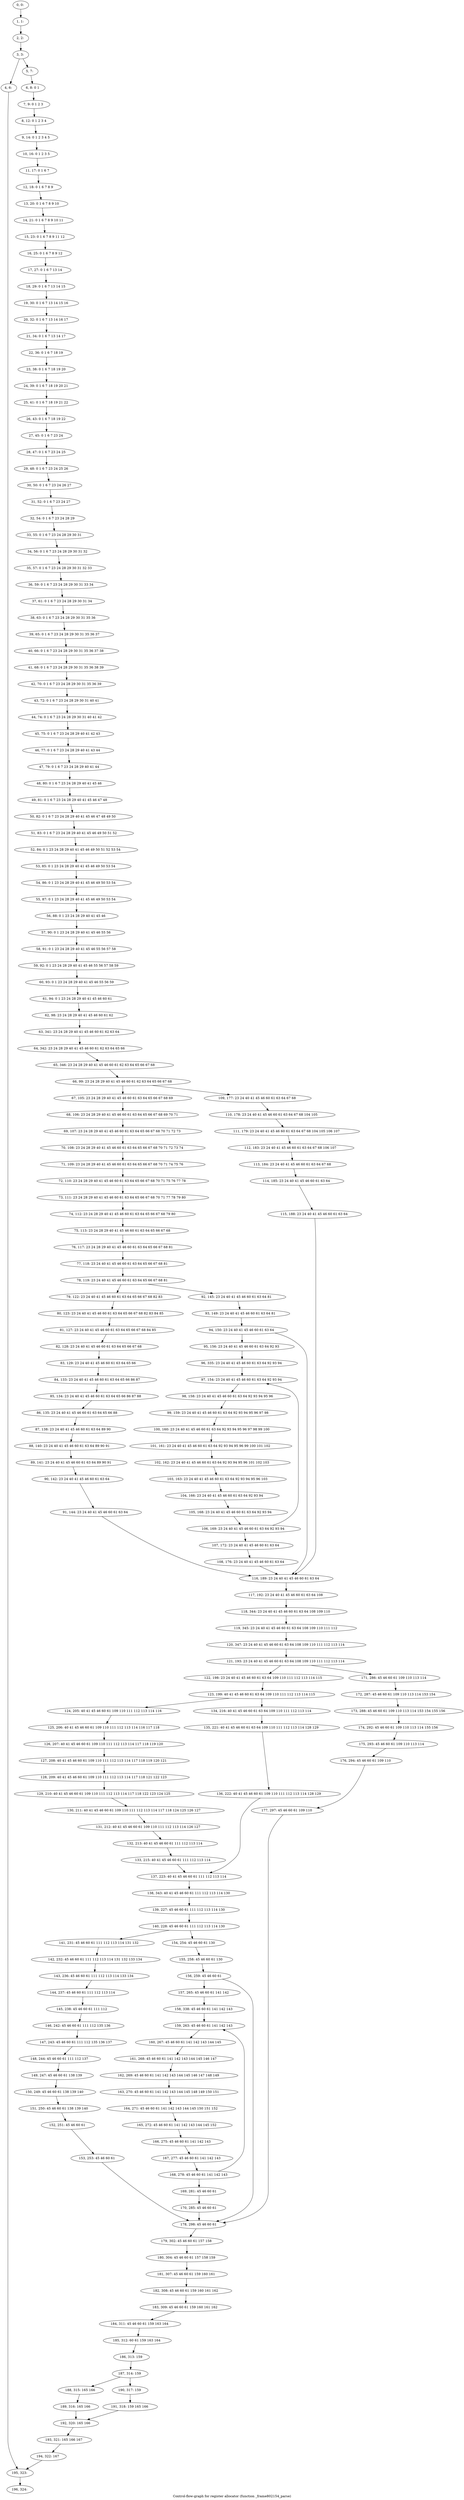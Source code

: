 digraph G {
graph [label="Control-flow-graph for register allocator (function _frame802154_parse)"]
0[label="0, 0: "];
1[label="1, 1: "];
2[label="2, 2: "];
3[label="3, 3: "];
4[label="4, 6: "];
5[label="5, 7: "];
6[label="6, 8: 0 1 "];
7[label="7, 9: 0 1 2 3 "];
8[label="8, 12: 0 1 2 3 4 "];
9[label="9, 14: 0 1 2 3 4 5 "];
10[label="10, 16: 0 1 2 3 5 "];
11[label="11, 17: 0 1 6 7 "];
12[label="12, 18: 0 1 6 7 8 9 "];
13[label="13, 20: 0 1 6 7 8 9 10 "];
14[label="14, 21: 0 1 6 7 8 9 10 11 "];
15[label="15, 23: 0 1 6 7 8 9 11 12 "];
16[label="16, 25: 0 1 6 7 8 9 12 "];
17[label="17, 27: 0 1 6 7 13 14 "];
18[label="18, 29: 0 1 6 7 13 14 15 "];
19[label="19, 30: 0 1 6 7 13 14 15 16 "];
20[label="20, 32: 0 1 6 7 13 14 16 17 "];
21[label="21, 34: 0 1 6 7 13 14 17 "];
22[label="22, 36: 0 1 6 7 18 19 "];
23[label="23, 38: 0 1 6 7 18 19 20 "];
24[label="24, 39: 0 1 6 7 18 19 20 21 "];
25[label="25, 41: 0 1 6 7 18 19 21 22 "];
26[label="26, 43: 0 1 6 7 18 19 22 "];
27[label="27, 45: 0 1 6 7 23 24 "];
28[label="28, 47: 0 1 6 7 23 24 25 "];
29[label="29, 48: 0 1 6 7 23 24 25 26 "];
30[label="30, 50: 0 1 6 7 23 24 26 27 "];
31[label="31, 52: 0 1 6 7 23 24 27 "];
32[label="32, 54: 0 1 6 7 23 24 28 29 "];
33[label="33, 55: 0 1 6 7 23 24 28 29 30 31 "];
34[label="34, 56: 0 1 6 7 23 24 28 29 30 31 32 "];
35[label="35, 57: 0 1 6 7 23 24 28 29 30 31 32 33 "];
36[label="36, 59: 0 1 6 7 23 24 28 29 30 31 33 34 "];
37[label="37, 61: 0 1 6 7 23 24 28 29 30 31 34 "];
38[label="38, 63: 0 1 6 7 23 24 28 29 30 31 35 36 "];
39[label="39, 65: 0 1 6 7 23 24 28 29 30 31 35 36 37 "];
40[label="40, 66: 0 1 6 7 23 24 28 29 30 31 35 36 37 38 "];
41[label="41, 68: 0 1 6 7 23 24 28 29 30 31 35 36 38 39 "];
42[label="42, 70: 0 1 6 7 23 24 28 29 30 31 35 36 39 "];
43[label="43, 72: 0 1 6 7 23 24 28 29 30 31 40 41 "];
44[label="44, 74: 0 1 6 7 23 24 28 29 30 31 40 41 42 "];
45[label="45, 75: 0 1 6 7 23 24 28 29 40 41 42 43 "];
46[label="46, 77: 0 1 6 7 23 24 28 29 40 41 43 44 "];
47[label="47, 79: 0 1 6 7 23 24 28 29 40 41 44 "];
48[label="48, 80: 0 1 6 7 23 24 28 29 40 41 45 46 "];
49[label="49, 81: 0 1 6 7 23 24 28 29 40 41 45 46 47 48 "];
50[label="50, 82: 0 1 6 7 23 24 28 29 40 41 45 46 47 48 49 50 "];
51[label="51, 83: 0 1 6 7 23 24 28 29 40 41 45 46 49 50 51 52 "];
52[label="52, 84: 0 1 23 24 28 29 40 41 45 46 49 50 51 52 53 54 "];
53[label="53, 85: 0 1 23 24 28 29 40 41 45 46 49 50 53 54 "];
54[label="54, 86: 0 1 23 24 28 29 40 41 45 46 49 50 53 54 "];
55[label="55, 87: 0 1 23 24 28 29 40 41 45 46 49 50 53 54 "];
56[label="56, 88: 0 1 23 24 28 29 40 41 45 46 "];
57[label="57, 90: 0 1 23 24 28 29 40 41 45 46 55 56 "];
58[label="58, 91: 0 1 23 24 28 29 40 41 45 46 55 56 57 58 "];
59[label="59, 92: 0 1 23 24 28 29 40 41 45 46 55 56 57 58 59 "];
60[label="60, 93: 0 1 23 24 28 29 40 41 45 46 55 56 59 "];
61[label="61, 94: 0 1 23 24 28 29 40 41 45 46 60 61 "];
62[label="62, 98: 23 24 28 29 40 41 45 46 60 61 62 "];
63[label="63, 341: 23 24 28 29 40 41 45 46 60 61 62 63 64 "];
64[label="64, 342: 23 24 28 29 40 41 45 46 60 61 62 63 64 65 66 "];
65[label="65, 346: 23 24 28 29 40 41 45 46 60 61 62 63 64 65 66 67 68 "];
66[label="66, 99: 23 24 28 29 40 41 45 46 60 61 62 63 64 65 66 67 68 "];
67[label="67, 105: 23 24 28 29 40 41 45 46 60 61 63 64 65 66 67 68 69 "];
68[label="68, 106: 23 24 28 29 40 41 45 46 60 61 63 64 65 66 67 68 69 70 71 "];
69[label="69, 107: 23 24 28 29 40 41 45 46 60 61 63 64 65 66 67 68 70 71 72 73 "];
70[label="70, 108: 23 24 28 29 40 41 45 46 60 61 63 64 65 66 67 68 70 71 72 73 74 "];
71[label="71, 109: 23 24 28 29 40 41 45 46 60 61 63 64 65 66 67 68 70 71 74 75 76 "];
72[label="72, 110: 23 24 28 29 40 41 45 46 60 61 63 64 65 66 67 68 70 71 75 76 77 78 "];
73[label="73, 111: 23 24 28 29 40 41 45 46 60 61 63 64 65 66 67 68 70 71 77 78 79 80 "];
74[label="74, 112: 23 24 28 29 40 41 45 46 60 61 63 64 65 66 67 68 79 80 "];
75[label="75, 113: 23 24 28 29 40 41 45 46 60 61 63 64 65 66 67 68 "];
76[label="76, 117: 23 24 28 29 40 41 45 46 60 61 63 64 65 66 67 68 81 "];
77[label="77, 118: 23 24 40 41 45 46 60 61 63 64 65 66 67 68 81 "];
78[label="78, 119: 23 24 40 41 45 46 60 61 63 64 65 66 67 68 81 "];
79[label="79, 122: 23 24 40 41 45 46 60 61 63 64 65 66 67 68 82 83 "];
80[label="80, 123: 23 24 40 41 45 46 60 61 63 64 65 66 67 68 82 83 84 85 "];
81[label="81, 127: 23 24 40 41 45 46 60 61 63 64 65 66 67 68 84 85 "];
82[label="82, 128: 23 24 40 41 45 46 60 61 63 64 65 66 67 68 "];
83[label="83, 129: 23 24 40 41 45 46 60 61 63 64 65 66 "];
84[label="84, 133: 23 24 40 41 45 46 60 61 63 64 65 66 86 87 "];
85[label="85, 134: 23 24 40 41 45 46 60 61 63 64 65 66 86 87 88 "];
86[label="86, 135: 23 24 40 41 45 46 60 61 63 64 65 66 88 "];
87[label="87, 138: 23 24 40 41 45 46 60 61 63 64 89 90 "];
88[label="88, 140: 23 24 40 41 45 46 60 61 63 64 89 90 91 "];
89[label="89, 141: 23 24 40 41 45 46 60 61 63 64 89 90 91 "];
90[label="90, 142: 23 24 40 41 45 46 60 61 63 64 "];
91[label="91, 144: 23 24 40 41 45 46 60 61 63 64 "];
92[label="92, 145: 23 24 40 41 45 46 60 61 63 64 81 "];
93[label="93, 149: 23 24 40 41 45 46 60 61 63 64 81 "];
94[label="94, 150: 23 24 40 41 45 46 60 61 63 64 "];
95[label="95, 156: 23 24 40 41 45 46 60 61 63 64 92 93 "];
96[label="96, 335: 23 24 40 41 45 46 60 61 63 64 92 93 94 "];
97[label="97, 154: 23 24 40 41 45 46 60 61 63 64 92 93 94 "];
98[label="98, 158: 23 24 40 41 45 46 60 61 63 64 92 93 94 95 96 "];
99[label="99, 159: 23 24 40 41 45 46 60 61 63 64 92 93 94 95 96 97 98 "];
100[label="100, 160: 23 24 40 41 45 46 60 61 63 64 92 93 94 95 96 97 98 99 100 "];
101[label="101, 161: 23 24 40 41 45 46 60 61 63 64 92 93 94 95 96 99 100 101 102 "];
102[label="102, 162: 23 24 40 41 45 46 60 61 63 64 92 93 94 95 96 101 102 103 "];
103[label="103, 163: 23 24 40 41 45 46 60 61 63 64 92 93 94 95 96 103 "];
104[label="104, 166: 23 24 40 41 45 46 60 61 63 64 92 93 94 "];
105[label="105, 168: 23 24 40 41 45 46 60 61 63 64 92 93 94 "];
106[label="106, 169: 23 24 40 41 45 46 60 61 63 64 92 93 94 "];
107[label="107, 172: 23 24 40 41 45 46 60 61 63 64 "];
108[label="108, 176: 23 24 40 41 45 46 60 61 63 64 "];
109[label="109, 177: 23 24 40 41 45 46 60 61 63 64 67 68 "];
110[label="110, 178: 23 24 40 41 45 46 60 61 63 64 67 68 104 105 "];
111[label="111, 179: 23 24 40 41 45 46 60 61 63 64 67 68 104 105 106 107 "];
112[label="112, 183: 23 24 40 41 45 46 60 61 63 64 67 68 106 107 "];
113[label="113, 184: 23 24 40 41 45 46 60 61 63 64 67 68 "];
114[label="114, 185: 23 24 40 41 45 46 60 61 63 64 "];
115[label="115, 188: 23 24 40 41 45 46 60 61 63 64 "];
116[label="116, 189: 23 24 40 41 45 46 60 61 63 64 "];
117[label="117, 192: 23 24 40 41 45 46 60 61 63 64 108 "];
118[label="118, 344: 23 24 40 41 45 46 60 61 63 64 108 109 110 "];
119[label="119, 345: 23 24 40 41 45 46 60 61 63 64 108 109 110 111 112 "];
120[label="120, 347: 23 24 40 41 45 46 60 61 63 64 108 109 110 111 112 113 114 "];
121[label="121, 193: 23 24 40 41 45 46 60 61 63 64 108 109 110 111 112 113 114 "];
122[label="122, 198: 23 24 40 41 45 46 60 61 63 64 109 110 111 112 113 114 115 "];
123[label="123, 199: 40 41 45 46 60 61 63 64 109 110 111 112 113 114 115 "];
124[label="124, 205: 40 41 45 46 60 61 109 110 111 112 113 114 116 "];
125[label="125, 206: 40 41 45 46 60 61 109 110 111 112 113 114 116 117 118 "];
126[label="126, 207: 40 41 45 46 60 61 109 110 111 112 113 114 117 118 119 120 "];
127[label="127, 208: 40 41 45 46 60 61 109 110 111 112 113 114 117 118 119 120 121 "];
128[label="128, 209: 40 41 45 46 60 61 109 110 111 112 113 114 117 118 121 122 123 "];
129[label="129, 210: 40 41 45 46 60 61 109 110 111 112 113 114 117 118 122 123 124 125 "];
130[label="130, 211: 40 41 45 46 60 61 109 110 111 112 113 114 117 118 124 125 126 127 "];
131[label="131, 212: 40 41 45 46 60 61 109 110 111 112 113 114 126 127 "];
132[label="132, 213: 40 41 45 46 60 61 111 112 113 114 "];
133[label="133, 215: 40 41 45 46 60 61 111 112 113 114 "];
134[label="134, 216: 40 41 45 46 60 61 63 64 109 110 111 112 113 114 "];
135[label="135, 221: 40 41 45 46 60 61 63 64 109 110 111 112 113 114 128 129 "];
136[label="136, 222: 40 41 45 46 60 61 109 110 111 112 113 114 128 129 "];
137[label="137, 223: 40 41 45 46 60 61 111 112 113 114 "];
138[label="138, 343: 40 41 45 46 60 61 111 112 113 114 130 "];
139[label="139, 227: 45 46 60 61 111 112 113 114 130 "];
140[label="140, 228: 45 46 60 61 111 112 113 114 130 "];
141[label="141, 231: 45 46 60 61 111 112 113 114 131 132 "];
142[label="142, 232: 45 46 60 61 111 112 113 114 131 132 133 134 "];
143[label="143, 236: 45 46 60 61 111 112 113 114 133 134 "];
144[label="144, 237: 45 46 60 61 111 112 113 114 "];
145[label="145, 238: 45 46 60 61 111 112 "];
146[label="146, 242: 45 46 60 61 111 112 135 136 "];
147[label="147, 243: 45 46 60 61 111 112 135 136 137 "];
148[label="148, 244: 45 46 60 61 111 112 137 "];
149[label="149, 247: 45 46 60 61 138 139 "];
150[label="150, 249: 45 46 60 61 138 139 140 "];
151[label="151, 250: 45 46 60 61 138 139 140 "];
152[label="152, 251: 45 46 60 61 "];
153[label="153, 253: 45 46 60 61 "];
154[label="154, 254: 45 46 60 61 130 "];
155[label="155, 258: 45 46 60 61 130 "];
156[label="156, 259: 45 46 60 61 "];
157[label="157, 265: 45 46 60 61 141 142 "];
158[label="158, 338: 45 46 60 61 141 142 143 "];
159[label="159, 263: 45 46 60 61 141 142 143 "];
160[label="160, 267: 45 46 60 61 141 142 143 144 145 "];
161[label="161, 268: 45 46 60 61 141 142 143 144 145 146 147 "];
162[label="162, 269: 45 46 60 61 141 142 143 144 145 146 147 148 149 "];
163[label="163, 270: 45 46 60 61 141 142 143 144 145 148 149 150 151 "];
164[label="164, 271: 45 46 60 61 141 142 143 144 145 150 151 152 "];
165[label="165, 272: 45 46 60 61 141 142 143 144 145 152 "];
166[label="166, 275: 45 46 60 61 141 142 143 "];
167[label="167, 277: 45 46 60 61 141 142 143 "];
168[label="168, 278: 45 46 60 61 141 142 143 "];
169[label="169, 281: 45 46 60 61 "];
170[label="170, 285: 45 46 60 61 "];
171[label="171, 286: 45 46 60 61 109 110 113 114 "];
172[label="172, 287: 45 46 60 61 109 110 113 114 153 154 "];
173[label="173, 288: 45 46 60 61 109 110 113 114 153 154 155 156 "];
174[label="174, 292: 45 46 60 61 109 110 113 114 155 156 "];
175[label="175, 293: 45 46 60 61 109 110 113 114 "];
176[label="176, 294: 45 46 60 61 109 110 "];
177[label="177, 297: 45 46 60 61 109 110 "];
178[label="178, 298: 45 46 60 61 "];
179[label="179, 302: 45 46 60 61 157 158 "];
180[label="180, 304: 45 46 60 61 157 158 159 "];
181[label="181, 307: 45 46 60 61 159 160 161 "];
182[label="182, 308: 45 46 60 61 159 160 161 162 "];
183[label="183, 309: 45 46 60 61 159 160 161 162 "];
184[label="184, 311: 45 46 60 61 159 163 164 "];
185[label="185, 312: 60 61 159 163 164 "];
186[label="186, 313: 159 "];
187[label="187, 314: 159 "];
188[label="188, 315: 165 166 "];
189[label="189, 316: 165 166 "];
190[label="190, 317: 159 "];
191[label="191, 318: 159 165 166 "];
192[label="192, 320: 165 166 "];
193[label="193, 321: 165 166 167 "];
194[label="194, 322: 167 "];
195[label="195, 323: "];
196[label="196, 324: "];
0->1 ;
1->2 ;
2->3 ;
3->4 ;
3->5 ;
4->195 ;
5->6 ;
6->7 ;
7->8 ;
8->9 ;
9->10 ;
10->11 ;
11->12 ;
12->13 ;
13->14 ;
14->15 ;
15->16 ;
16->17 ;
17->18 ;
18->19 ;
19->20 ;
20->21 ;
21->22 ;
22->23 ;
23->24 ;
24->25 ;
25->26 ;
26->27 ;
27->28 ;
28->29 ;
29->30 ;
30->31 ;
31->32 ;
32->33 ;
33->34 ;
34->35 ;
35->36 ;
36->37 ;
37->38 ;
38->39 ;
39->40 ;
40->41 ;
41->42 ;
42->43 ;
43->44 ;
44->45 ;
45->46 ;
46->47 ;
47->48 ;
48->49 ;
49->50 ;
50->51 ;
51->52 ;
52->53 ;
53->54 ;
54->55 ;
55->56 ;
56->57 ;
57->58 ;
58->59 ;
59->60 ;
60->61 ;
61->62 ;
62->63 ;
63->64 ;
64->65 ;
65->66 ;
66->67 ;
66->109 ;
67->68 ;
68->69 ;
69->70 ;
70->71 ;
71->72 ;
72->73 ;
73->74 ;
74->75 ;
75->76 ;
76->77 ;
77->78 ;
78->79 ;
78->92 ;
79->80 ;
80->81 ;
81->82 ;
82->83 ;
83->84 ;
84->85 ;
85->86 ;
86->87 ;
87->88 ;
88->89 ;
89->90 ;
90->91 ;
91->116 ;
92->93 ;
93->94 ;
94->95 ;
94->116 ;
95->96 ;
96->97 ;
97->98 ;
98->99 ;
99->100 ;
100->101 ;
101->102 ;
102->103 ;
103->104 ;
104->105 ;
105->106 ;
106->107 ;
106->97 ;
107->108 ;
108->116 ;
109->110 ;
110->111 ;
111->112 ;
112->113 ;
113->114 ;
114->115 ;
115->116 ;
116->117 ;
117->118 ;
118->119 ;
119->120 ;
120->121 ;
121->122 ;
121->171 ;
122->123 ;
123->124 ;
123->134 ;
124->125 ;
125->126 ;
126->127 ;
127->128 ;
128->129 ;
129->130 ;
130->131 ;
131->132 ;
132->133 ;
133->137 ;
134->135 ;
135->136 ;
136->137 ;
137->138 ;
138->139 ;
139->140 ;
140->141 ;
140->154 ;
141->142 ;
142->143 ;
143->144 ;
144->145 ;
145->146 ;
146->147 ;
147->148 ;
148->149 ;
149->150 ;
150->151 ;
151->152 ;
152->153 ;
153->178 ;
154->155 ;
155->156 ;
156->157 ;
156->178 ;
157->158 ;
158->159 ;
159->160 ;
160->161 ;
161->162 ;
162->163 ;
163->164 ;
164->165 ;
165->166 ;
166->167 ;
167->168 ;
168->169 ;
168->159 ;
169->170 ;
170->178 ;
171->172 ;
172->173 ;
173->174 ;
174->175 ;
175->176 ;
176->177 ;
177->178 ;
178->179 ;
179->180 ;
180->181 ;
181->182 ;
182->183 ;
183->184 ;
184->185 ;
185->186 ;
186->187 ;
187->188 ;
187->190 ;
188->189 ;
189->192 ;
190->191 ;
191->192 ;
192->193 ;
193->194 ;
194->195 ;
195->196 ;
}

